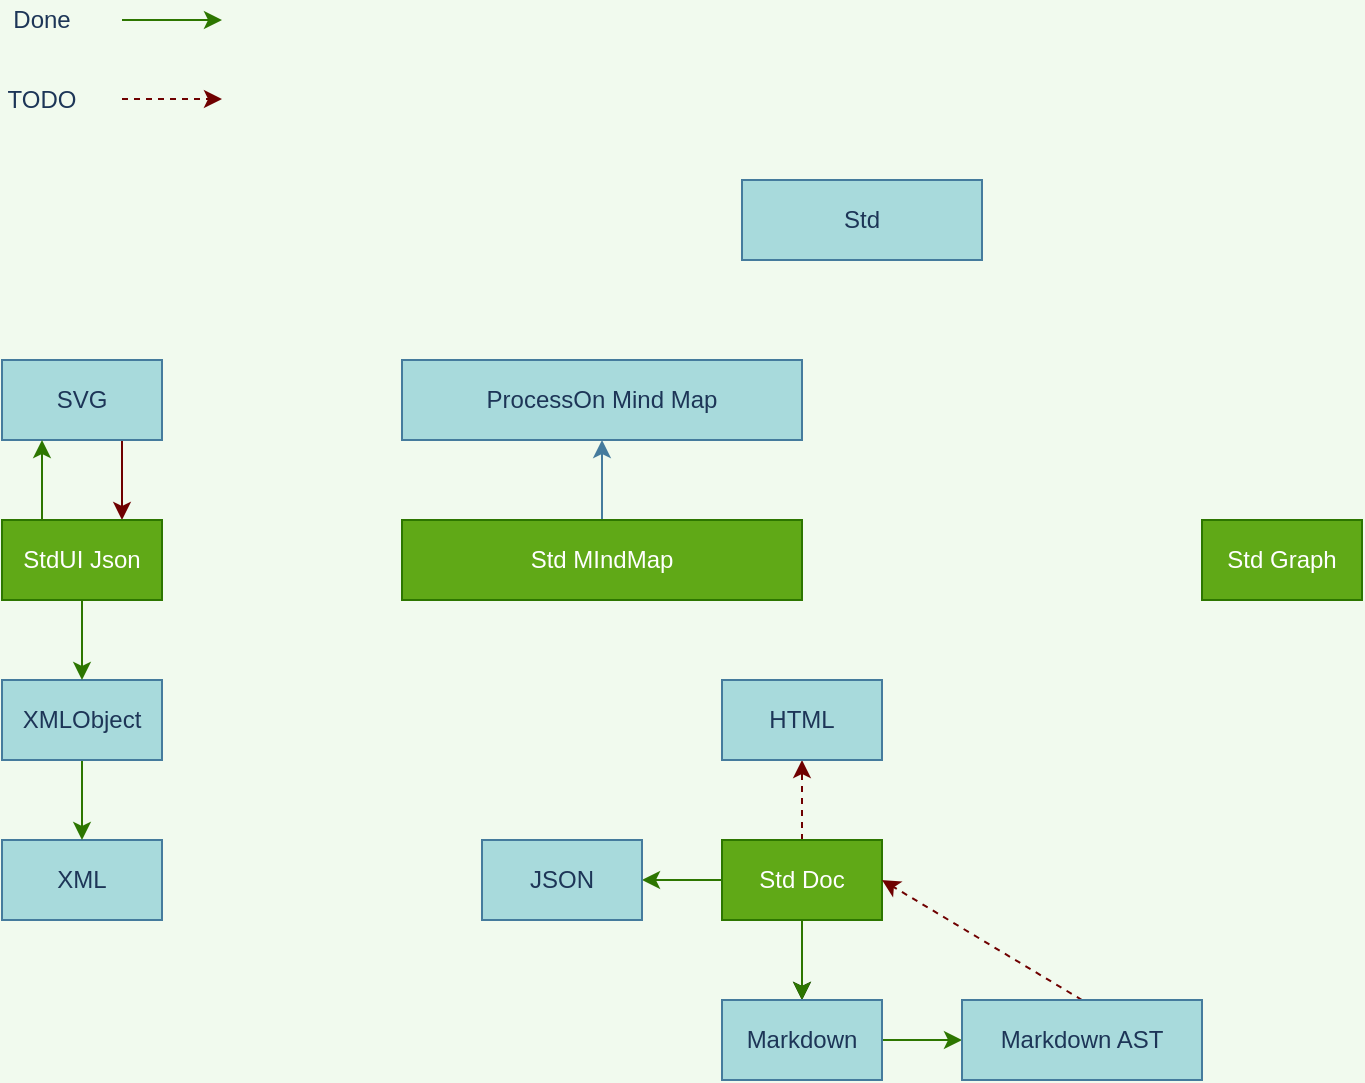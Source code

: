 <mxfile>
    <diagram id="7uiYGaIHfKMWg6XSzCIB" name="Page-1">
        <mxGraphModel dx="868" dy="691" grid="1" gridSize="10" guides="1" tooltips="1" connect="1" arrows="1" fold="1" page="1" pageScale="1" pageWidth="850" pageHeight="1100" background="#F1FAEE" math="0" shadow="0">
            <root>
                <mxCell id="0"/>
                <mxCell id="1" parent="0"/>
                <mxCell id="6" value="XML" style="whiteSpace=wrap;html=1;fillColor=#A8DADC;strokeColor=#457B9D;fontColor=#1D3557;" parent="1" vertex="1">
                    <mxGeometry x="40" y="440" width="80" height="40" as="geometry"/>
                </mxCell>
                <mxCell id="7" value="Std" style="whiteSpace=wrap;html=1;fillColor=#A8DADC;strokeColor=#457B9D;fontColor=#1D3557;" parent="1" vertex="1">
                    <mxGeometry x="410" y="110" width="120" height="40" as="geometry"/>
                </mxCell>
                <mxCell id="8" style="edgeStyle=orthogonalEdgeStyle;orthogonalLoop=1;jettySize=auto;html=1;exitX=0.5;exitY=1;exitDx=0;exitDy=0;entryX=0.5;entryY=0;entryDx=0;entryDy=0;labelBackgroundColor=#F1FAEE;strokeColor=#2D7600;fontColor=#1D3557;fillColor=#60a917;" parent="1" source="9" target="6" edge="1">
                    <mxGeometry relative="1" as="geometry"/>
                </mxCell>
                <mxCell id="9" value="XMLObject" style="whiteSpace=wrap;html=1;fillColor=#A8DADC;strokeColor=#457B9D;fontColor=#1D3557;" parent="1" vertex="1">
                    <mxGeometry x="40" y="360" width="80" height="40" as="geometry"/>
                </mxCell>
                <mxCell id="16" style="edgeStyle=orthogonalEdgeStyle;rounded=1;orthogonalLoop=1;jettySize=auto;html=1;entryX=0.75;entryY=0;entryDx=0;entryDy=0;fontColor=#1D3557;fillColor=#a20025;strokeColor=#6F0000;exitX=0.75;exitY=1;exitDx=0;exitDy=0;" parent="1" source="11" target="15" edge="1">
                    <mxGeometry relative="1" as="geometry">
                        <mxPoint x="90" y="160" as="sourcePoint"/>
                    </mxGeometry>
                </mxCell>
                <mxCell id="11" value="SVG" style="whiteSpace=wrap;html=1;fillColor=#A8DADC;strokeColor=#457B9D;fontColor=#1D3557;" parent="1" vertex="1">
                    <mxGeometry x="40" y="200" width="80" height="40" as="geometry"/>
                </mxCell>
                <mxCell id="21" style="edgeStyle=orthogonalEdgeStyle;rounded=1;orthogonalLoop=1;jettySize=auto;html=1;exitX=0.25;exitY=0;exitDx=0;exitDy=0;entryX=0.25;entryY=1;entryDx=0;entryDy=0;fontColor=#1D3557;strokeColor=#2D7600;fillColor=#60a917;" parent="1" source="15" target="11" edge="1">
                    <mxGeometry relative="1" as="geometry"/>
                </mxCell>
                <mxCell id="22" style="edgeStyle=orthogonalEdgeStyle;rounded=1;orthogonalLoop=1;jettySize=auto;html=1;exitX=0.5;exitY=1;exitDx=0;exitDy=0;fontColor=#1D3557;strokeColor=#2D7600;fillColor=#60a917;" parent="1" source="15" target="9" edge="1">
                    <mxGeometry relative="1" as="geometry"/>
                </mxCell>
                <mxCell id="15" value="StdUI Json" style="whiteSpace=wrap;html=1;fillColor=#60a917;strokeColor=#2D7600;fontColor=#ffffff;" parent="1" vertex="1">
                    <mxGeometry x="40" y="280" width="80" height="40" as="geometry"/>
                </mxCell>
                <mxCell id="17" value="" style="endArrow=classic;html=1;fontColor=#1D3557;strokeColor=#2D7600;fillColor=#60a917;" parent="1" edge="1">
                    <mxGeometry width="50" height="50" relative="1" as="geometry">
                        <mxPoint x="100" y="30" as="sourcePoint"/>
                        <mxPoint x="150" y="30" as="targetPoint"/>
                    </mxGeometry>
                </mxCell>
                <mxCell id="18" value="Done" style="text;html=1;strokeColor=none;fillColor=none;align=center;verticalAlign=middle;whiteSpace=wrap;rounded=0;fontColor=#1D3557;" parent="1" vertex="1">
                    <mxGeometry x="40" y="20" width="40" height="20" as="geometry"/>
                </mxCell>
                <mxCell id="19" value="TODO" style="text;html=1;strokeColor=none;fillColor=none;align=center;verticalAlign=middle;whiteSpace=wrap;rounded=0;fontColor=#1D3557;" parent="1" vertex="1">
                    <mxGeometry x="40" y="60" width="40" height="20" as="geometry"/>
                </mxCell>
                <mxCell id="20" value="" style="endArrow=classic;html=1;fontColor=#1D3557;strokeColor=#6F0000;fillColor=#a20025;dashed=1;" parent="1" edge="1">
                    <mxGeometry width="50" height="50" relative="1" as="geometry">
                        <mxPoint x="100" y="69.5" as="sourcePoint"/>
                        <mxPoint x="150" y="69.5" as="targetPoint"/>
                    </mxGeometry>
                </mxCell>
                <mxCell id="28" style="edgeStyle=orthogonalEdgeStyle;rounded=1;orthogonalLoop=1;jettySize=auto;html=1;exitX=0.5;exitY=0;exitDx=0;exitDy=0;entryX=0.5;entryY=1;entryDx=0;entryDy=0;fontColor=#1D3557;strokeColor=#457B9D;fillColor=#A8DADC;" parent="1" source="23" target="24" edge="1">
                    <mxGeometry relative="1" as="geometry"/>
                </mxCell>
                <mxCell id="23" value="Std MIndMap" style="whiteSpace=wrap;html=1;fillColor=#60a917;strokeColor=#2D7600;fontColor=#ffffff;" parent="1" vertex="1">
                    <mxGeometry x="240" y="280" width="200" height="40" as="geometry"/>
                </mxCell>
                <mxCell id="24" value="ProcessOn Mind Map" style="whiteSpace=wrap;html=1;fillColor=#A8DADC;strokeColor=#457B9D;fontColor=#1D3557;" parent="1" vertex="1">
                    <mxGeometry x="240" y="200" width="200" height="40" as="geometry"/>
                </mxCell>
                <mxCell id="32" style="edgeStyle=orthogonalEdgeStyle;rounded=0;orthogonalLoop=1;jettySize=auto;html=1;exitX=0.5;exitY=1;exitDx=0;exitDy=0;entryX=0.5;entryY=0;entryDx=0;entryDy=0;" edge="1" parent="1" source="29" target="31">
                    <mxGeometry relative="1" as="geometry"/>
                </mxCell>
                <mxCell id="33" style="edgeStyle=orthogonalEdgeStyle;rounded=0;orthogonalLoop=1;jettySize=auto;html=1;exitX=0.5;exitY=1;exitDx=0;exitDy=0;entryX=0.5;entryY=0;entryDx=0;entryDy=0;fillColor=#60a917;strokeColor=#2D7600;" edge="1" parent="1" source="29" target="31">
                    <mxGeometry relative="1" as="geometry"/>
                </mxCell>
                <mxCell id="38" style="edgeStyle=none;rounded=0;orthogonalLoop=1;jettySize=auto;html=1;exitX=0;exitY=0.5;exitDx=0;exitDy=0;entryX=1;entryY=0.5;entryDx=0;entryDy=0;fillColor=#60a917;strokeColor=#2D7600;" edge="1" parent="1" source="29" target="37">
                    <mxGeometry relative="1" as="geometry"/>
                </mxCell>
                <mxCell id="40" style="edgeStyle=none;rounded=0;orthogonalLoop=1;jettySize=auto;html=1;exitX=0.5;exitY=0;exitDx=0;exitDy=0;entryX=0.5;entryY=1;entryDx=0;entryDy=0;fillColor=#a20025;strokeColor=#6F0000;dashed=1;" edge="1" parent="1" source="29" target="39">
                    <mxGeometry relative="1" as="geometry"/>
                </mxCell>
                <mxCell id="29" value="Std Doc" style="whiteSpace=wrap;html=1;fillColor=#60a917;strokeColor=#2D7600;fontColor=#ffffff;" vertex="1" parent="1">
                    <mxGeometry x="400" y="440" width="80" height="40" as="geometry"/>
                </mxCell>
                <mxCell id="30" value="Std Graph" style="whiteSpace=wrap;html=1;fillColor=#60a917;strokeColor=#2D7600;fontColor=#ffffff;" vertex="1" parent="1">
                    <mxGeometry x="640" y="280" width="80" height="40" as="geometry"/>
                </mxCell>
                <mxCell id="35" style="edgeStyle=orthogonalEdgeStyle;rounded=0;orthogonalLoop=1;jettySize=auto;html=1;exitX=1;exitY=0.5;exitDx=0;exitDy=0;entryX=0;entryY=0.5;entryDx=0;entryDy=0;fillColor=#60a917;strokeColor=#2D7600;" edge="1" parent="1" source="31" target="34">
                    <mxGeometry relative="1" as="geometry"/>
                </mxCell>
                <mxCell id="31" value="Markdown" style="whiteSpace=wrap;html=1;fillColor=#A8DADC;strokeColor=#457B9D;fontColor=#1D3557;" vertex="1" parent="1">
                    <mxGeometry x="400" y="520" width="80" height="40" as="geometry"/>
                </mxCell>
                <mxCell id="36" style="rounded=0;orthogonalLoop=1;jettySize=auto;html=1;exitX=0.5;exitY=0;exitDx=0;exitDy=0;entryX=1;entryY=0.5;entryDx=0;entryDy=0;fillColor=#a20025;strokeColor=#6F0000;dashed=1;" edge="1" parent="1" source="34" target="29">
                    <mxGeometry relative="1" as="geometry"/>
                </mxCell>
                <mxCell id="34" value="Markdown AST" style="whiteSpace=wrap;html=1;fillColor=#A8DADC;strokeColor=#457B9D;fontColor=#1D3557;" vertex="1" parent="1">
                    <mxGeometry x="520" y="520" width="120" height="40" as="geometry"/>
                </mxCell>
                <mxCell id="37" value="JSON" style="whiteSpace=wrap;html=1;fillColor=#A8DADC;strokeColor=#457B9D;fontColor=#1D3557;" vertex="1" parent="1">
                    <mxGeometry x="280" y="440" width="80" height="40" as="geometry"/>
                </mxCell>
                <mxCell id="39" value="HTML" style="whiteSpace=wrap;html=1;fillColor=#A8DADC;strokeColor=#457B9D;fontColor=#1D3557;" vertex="1" parent="1">
                    <mxGeometry x="400" y="360" width="80" height="40" as="geometry"/>
                </mxCell>
            </root>
        </mxGraphModel>
    </diagram>
</mxfile>